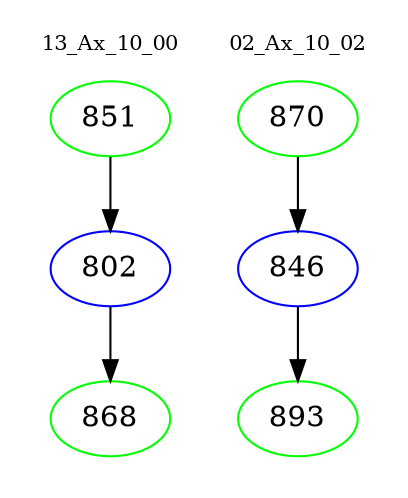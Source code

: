 digraph{
subgraph cluster_0 {
color = white
label = "13_Ax_10_00";
fontsize=10;
T0_851 [label="851", color="green"]
T0_851 -> T0_802 [color="black"]
T0_802 [label="802", color="blue"]
T0_802 -> T0_868 [color="black"]
T0_868 [label="868", color="green"]
}
subgraph cluster_1 {
color = white
label = "02_Ax_10_02";
fontsize=10;
T1_870 [label="870", color="green"]
T1_870 -> T1_846 [color="black"]
T1_846 [label="846", color="blue"]
T1_846 -> T1_893 [color="black"]
T1_893 [label="893", color="green"]
}
}
